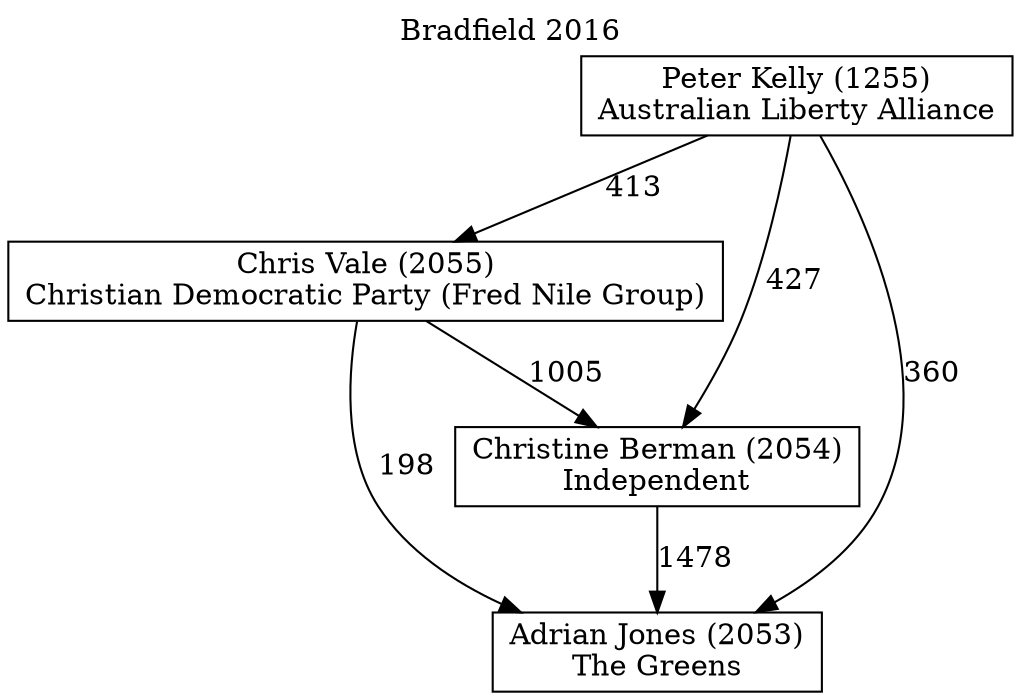 // House preference flow
digraph "Adrian Jones (2053)_Bradfield_2016" {
	graph [label="Bradfield 2016" labelloc=t mclimit=10]
	node [shape=box]
	"Chris Vale (2055)" [label="Chris Vale (2055)
Christian Democratic Party (Fred Nile Group)"]
	"Peter Kelly (1255)" [label="Peter Kelly (1255)
Australian Liberty Alliance"]
	"Christine Berman (2054)" [label="Christine Berman (2054)
Independent"]
	"Adrian Jones (2053)" [label="Adrian Jones (2053)
The Greens"]
	"Peter Kelly (1255)" -> "Adrian Jones (2053)" [label=360]
	"Chris Vale (2055)" -> "Adrian Jones (2053)" [label=198]
	"Peter Kelly (1255)" -> "Chris Vale (2055)" [label=413]
	"Christine Berman (2054)" -> "Adrian Jones (2053)" [label=1478]
	"Peter Kelly (1255)" -> "Christine Berman (2054)" [label=427]
	"Chris Vale (2055)" -> "Christine Berman (2054)" [label=1005]
}

